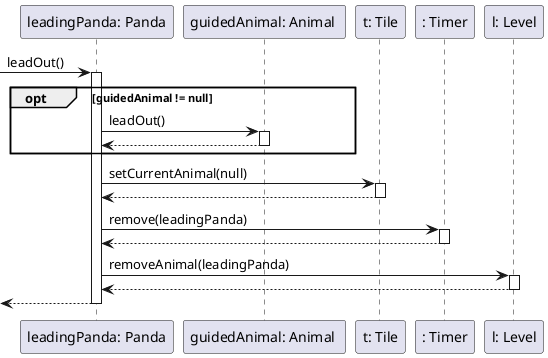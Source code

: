 @startuml
participant "leadingPanda: Panda" as leading
participant "guidedAnimal: Animal " as lead
participant "t: Tile" as t
participant ": Timer" as timer
participant "l: Level" as l

[-> leading : leadOut()
activate leading

opt guidedAnimal != null
leading -> lead ++ : leadOut()
lead --> leading --
end

leading -> t ++ : setCurrentAnimal(null)
t --> leading --

leading -> timer ++ : remove(leadingPanda)
timer --> leading --
leading ->l ++: removeAnimal(leadingPanda)
l-->leading --

[<--leading
deactivate leading

@enduml